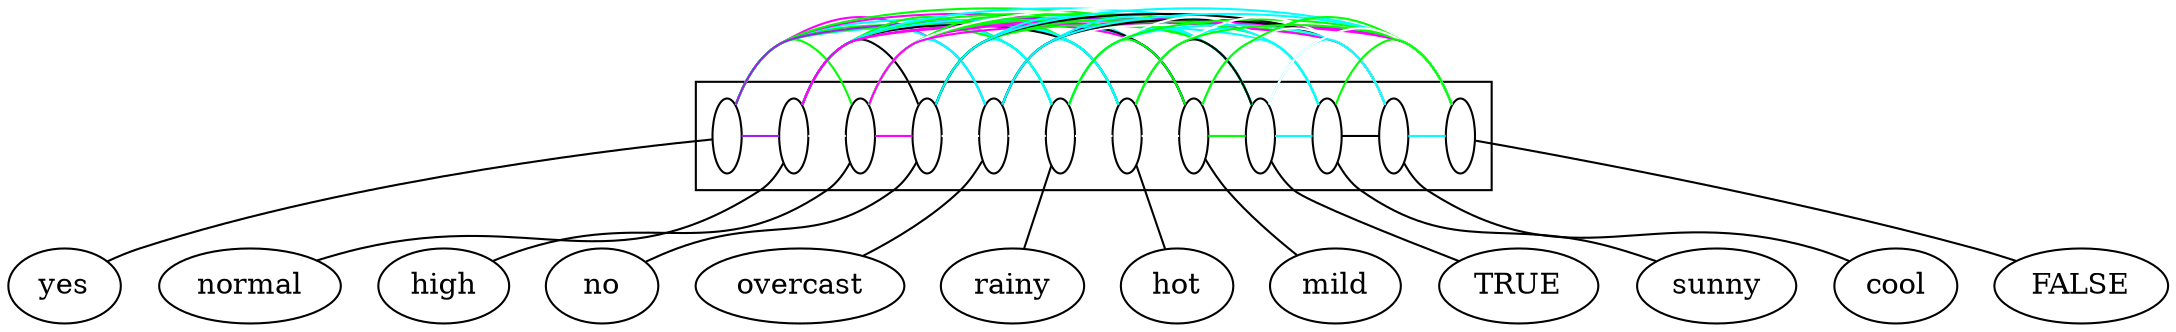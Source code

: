 digraph G {
compound=True;
yes;
normal;
high;
no;
overcast;
rainy;
hot;
mild;
TRUE;
sunny;
cool;
FALSE;
subgraph cluster_highFALSEyessunnymildcoolnorainynormalhotovercastTRUE {
s_yes [width=0.2, fixedsize=True, fillcolor=white, label=" "];
s_normal [width=0.2, fixedsize=True, fillcolor=white, label=" "];
s_high [width=0.2, fixedsize=True, fillcolor=white, label=" "];
s_no [width=0.2, fixedsize=True, fillcolor=white, label=" "];
s_overcast [width=0.2, fixedsize=True, fillcolor=white, label=" "];
s_rainy [width=0.2, fixedsize=True, fillcolor=white, label=" "];
s_hot [width=0.2, fixedsize=True, fillcolor=white, label=" "];
s_mild [width=0.2, fixedsize=True, fillcolor=white, label=" "];
s_TRUE [width=0.2, fixedsize=True, fillcolor=white, label=" "];
s_sunny [width=0.2, fixedsize=True, fillcolor=white, label=" "];
s_cool [width=0.2, fixedsize=True, fillcolor=white, label=" "];
s_FALSE [width=0.2, fixedsize=True, fillcolor=white, label=" "];
subgraph  {
rank=same;
s_yes -> s_normal  [color=purple, arrowhead=none];
s_yes -> s_high  [color=green, arrowhead=none];
s_yes -> s_no  [color=white, arrowhead=none];
s_yes -> s_overcast  [color=magenta, arrowhead=none];
s_yes -> s_rainy  [color=green, arrowhead=none];
s_yes -> s_hot  [color=cyan, arrowhead=none];
s_yes -> s_mild  [color=magenta, arrowhead=none];
s_yes -> s_TRUE  [color=green, arrowhead=none];
s_yes -> s_sunny  [color=cyan, arrowhead=none];
s_yes -> s_cool  [color=green, arrowhead=none];
s_yes -> s_FALSE  [color=purple, arrowhead=none];
s_normal -> s_high  [color=white, arrowhead=none];
s_normal -> s_no  [color=black, arrowhead=none];
s_normal -> s_overcast  [color=cyan, arrowhead=none];
s_normal -> s_rainy  [color=green, arrowhead=none];
s_normal -> s_hot  [color=black, arrowhead=none];
s_normal -> s_mild  [color=cyan, arrowhead=none];
s_normal -> s_TRUE  [color=green, arrowhead=none];
s_normal -> s_sunny  [color=cyan, arrowhead=none];
s_normal -> s_cool  [color=magenta, arrowhead=none];
s_normal -> s_FALSE  [color=magenta, arrowhead=none];
s_high -> s_no  [color=magenta, arrowhead=none];
s_high -> s_overcast  [color=cyan, arrowhead=none];
s_high -> s_rainy  [color=cyan, arrowhead=none];
s_high -> s_hot  [color=green, arrowhead=none];
s_high -> s_mild  [color=magenta, arrowhead=none];
s_high -> s_TRUE  [color=green, arrowhead=none];
s_high -> s_sunny  [color=green, arrowhead=none];
s_high -> s_cool  [color=white, arrowhead=none];
s_high -> s_FALSE  [color=magenta, arrowhead=none];
s_no -> s_overcast  [color=white, arrowhead=none];
s_no -> s_rainy  [color=cyan, arrowhead=none];
s_no -> s_hot  [color=cyan, arrowhead=none];
s_no -> s_mild  [color=cyan, arrowhead=none];
s_no -> s_TRUE  [color=green, arrowhead=none];
s_no -> s_sunny  [color=green, arrowhead=none];
s_no -> s_cool  [color=black, arrowhead=none];
s_no -> s_FALSE  [color=cyan, arrowhead=none];
s_overcast -> s_rainy  [color=white, arrowhead=none];
s_overcast -> s_hot  [color=cyan, arrowhead=none];
s_overcast -> s_mild  [color=black, arrowhead=none];
s_overcast -> s_TRUE  [color=cyan, arrowhead=none];
s_overcast -> s_sunny  [color=white, arrowhead=none];
s_overcast -> s_cool  [color=black, arrowhead=none];
s_overcast -> s_FALSE  [color=cyan, arrowhead=none];
s_rainy -> s_hot  [color=white, arrowhead=none];
s_rainy -> s_mild  [color=green, arrowhead=none];
s_rainy -> s_TRUE  [color=cyan, arrowhead=none];
s_rainy -> s_sunny  [color=white, arrowhead=none];
s_rainy -> s_cool  [color=cyan, arrowhead=none];
s_rainy -> s_FALSE  [color=green, arrowhead=none];
s_hot -> s_mild  [color=white, arrowhead=none];
s_hot -> s_TRUE  [color=black, arrowhead=none];
s_hot -> s_sunny  [color=cyan, arrowhead=none];
s_hot -> s_cool  [color=white, arrowhead=none];
s_hot -> s_FALSE  [color=green, arrowhead=none];
s_mild -> s_TRUE  [color=green, arrowhead=none];
s_mild -> s_sunny  [color=cyan, arrowhead=none];
s_mild -> s_cool  [color=white, arrowhead=none];
s_mild -> s_FALSE  [color=green, arrowhead=none];
s_TRUE -> s_sunny  [color=cyan, arrowhead=none];
s_TRUE -> s_cool  [color=cyan, arrowhead=none];
s_TRUE -> s_FALSE  [color=white, arrowhead=none];
s_sunny -> s_cool  [color=black, arrowhead=none];
s_sunny -> s_FALSE  [color=green, arrowhead=none];
s_cool -> s_FALSE  [color=cyan, arrowhead=none];
}

}

s_yes -> yes  [arrowhead=none];
s_normal -> normal  [arrowhead=none];
s_high -> high  [arrowhead=none];
s_no -> no  [arrowhead=none];
s_overcast -> overcast  [arrowhead=none];
s_rainy -> rainy  [arrowhead=none];
s_hot -> hot  [arrowhead=none];
s_mild -> mild  [arrowhead=none];
s_TRUE -> TRUE  [arrowhead=none];
s_sunny -> sunny  [arrowhead=none];
s_cool -> cool  [arrowhead=none];
s_FALSE -> FALSE  [arrowhead=none];
}
